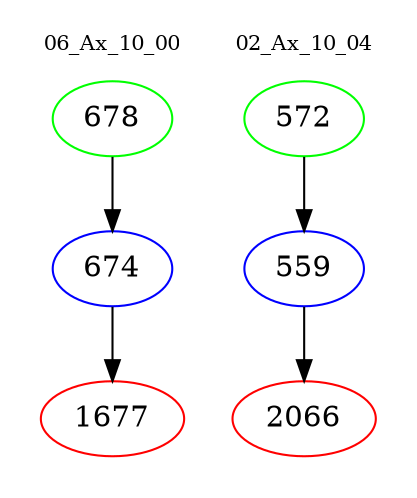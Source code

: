 digraph{
subgraph cluster_0 {
color = white
label = "06_Ax_10_00";
fontsize=10;
T0_678 [label="678", color="green"]
T0_678 -> T0_674 [color="black"]
T0_674 [label="674", color="blue"]
T0_674 -> T0_1677 [color="black"]
T0_1677 [label="1677", color="red"]
}
subgraph cluster_1 {
color = white
label = "02_Ax_10_04";
fontsize=10;
T1_572 [label="572", color="green"]
T1_572 -> T1_559 [color="black"]
T1_559 [label="559", color="blue"]
T1_559 -> T1_2066 [color="black"]
T1_2066 [label="2066", color="red"]
}
}
